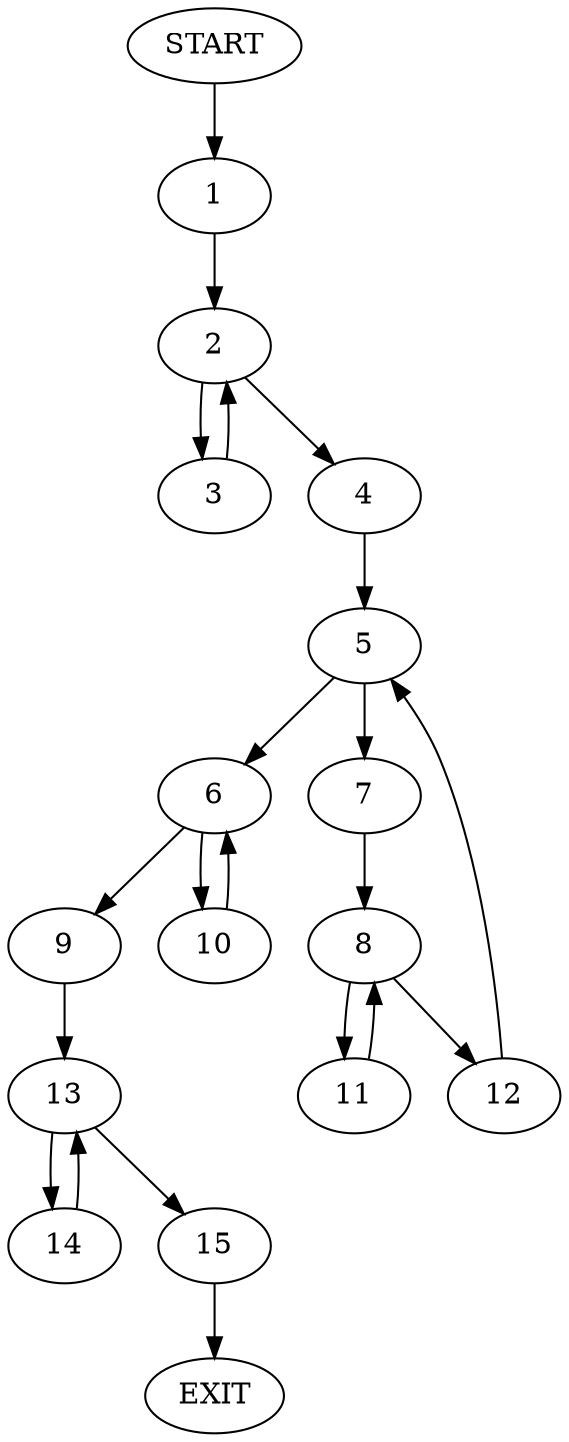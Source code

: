 digraph {
0 [label="START"]
16 [label="EXIT"]
0 -> 1
1 -> 2
2 -> 3
2 -> 4
4 -> 5
3 -> 2
5 -> 6
5 -> 7
7 -> 8
6 -> 9
6 -> 10
8 -> 11
8 -> 12
11 -> 8
12 -> 5
10 -> 6
9 -> 13
13 -> 14
13 -> 15
14 -> 13
15 -> 16
}
